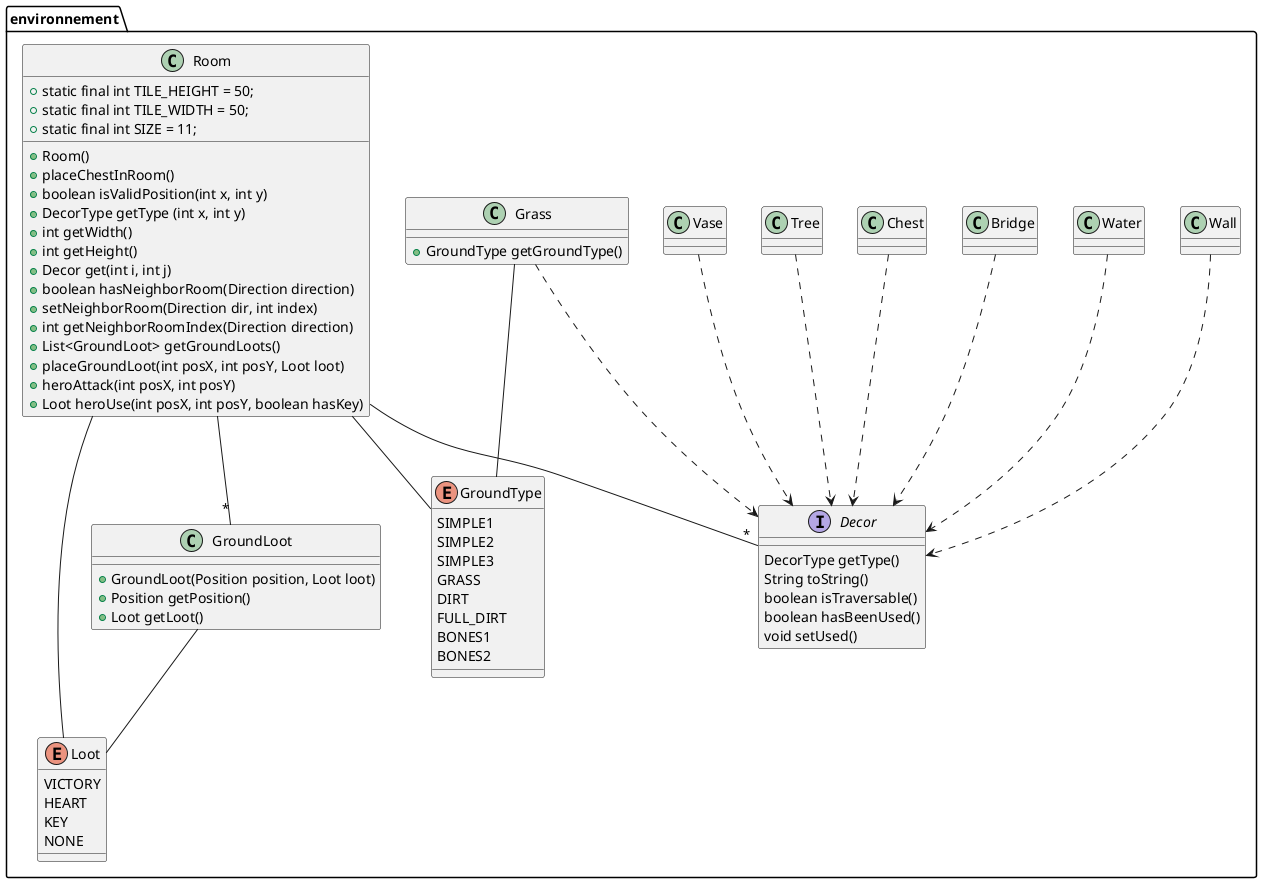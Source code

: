 @startuml

package environnement {
    
    interface Decor {
        DecorType getType()
        String toString()
        boolean isTraversable()
        boolean hasBeenUsed()
        void setUsed()
    }
    
    class Bridge
    Bridge ..> Decor

    class Chest
    Chest ..> Decor
    
    class Grass {
        /'- GroundType groundType'/
        + GroundType getGroundType()
    }
    Grass ..> Decor
    
    class Tree
    Tree ..> Decor
    
    class Vase
    Vase ..> Decor
    
    class Wall
    Wall ..> Decor
    
    class Water
    Water ..> Decor



    class GroundLoot {
        /'- Position position'/
        /'- Loot loot'/
        + GroundLoot(Position position, Loot loot)
        + Position getPosition()
        + Loot getLoot()
    }


    enum Loot {
        VICTORY
        HEART
        KEY
        NONE
    }

    GroundLoot -- Loot

    enum GroundType {
        SIMPLE1
        SIMPLE2
        SIMPLE3
        GRASS
        DIRT
        FULL_DIRT
        BONES1
        BONES2
    }

    Grass -- GroundType
    Room -- GroundType
    Room -- Loot
    Room --"*" GroundLoot
    Room --"*" Decor

    class Room {
        + static final int TILE_HEIGHT = 50;
        + static final int TILE_WIDTH = 50;
        + static final int SIZE = 11;


        + Room()
        + placeChestInRoom()
        + boolean isValidPosition(int x, int y)
        + DecorType getType (int x, int y)
        + int getWidth()
        + int getHeight()
        + Decor get(int i, int j)
        + boolean hasNeighborRoom(Direction direction)
        + setNeighborRoom(Direction dir, int index)
        + int getNeighborRoomIndex(Direction direction)
        + List<GroundLoot> getGroundLoots()
        + placeGroundLoot(int posX, int posY, Loot loot)
        + heroAttack(int posX, int posY)
        + Loot heroUse(int posX, int posY, boolean hasKey)
    }

}

@enduml
